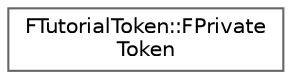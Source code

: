 digraph "Graphical Class Hierarchy"
{
 // INTERACTIVE_SVG=YES
 // LATEX_PDF_SIZE
  bgcolor="transparent";
  edge [fontname=Helvetica,fontsize=10,labelfontname=Helvetica,labelfontsize=10];
  node [fontname=Helvetica,fontsize=10,shape=box,height=0.2,width=0.4];
  rankdir="LR";
  Node0 [id="Node000000",label="FTutorialToken::FPrivate\lToken",height=0.2,width=0.4,color="grey40", fillcolor="white", style="filled",URL="$d4/d41/structFTutorialToken_1_1FPrivateToken.html",tooltip=" "];
}
